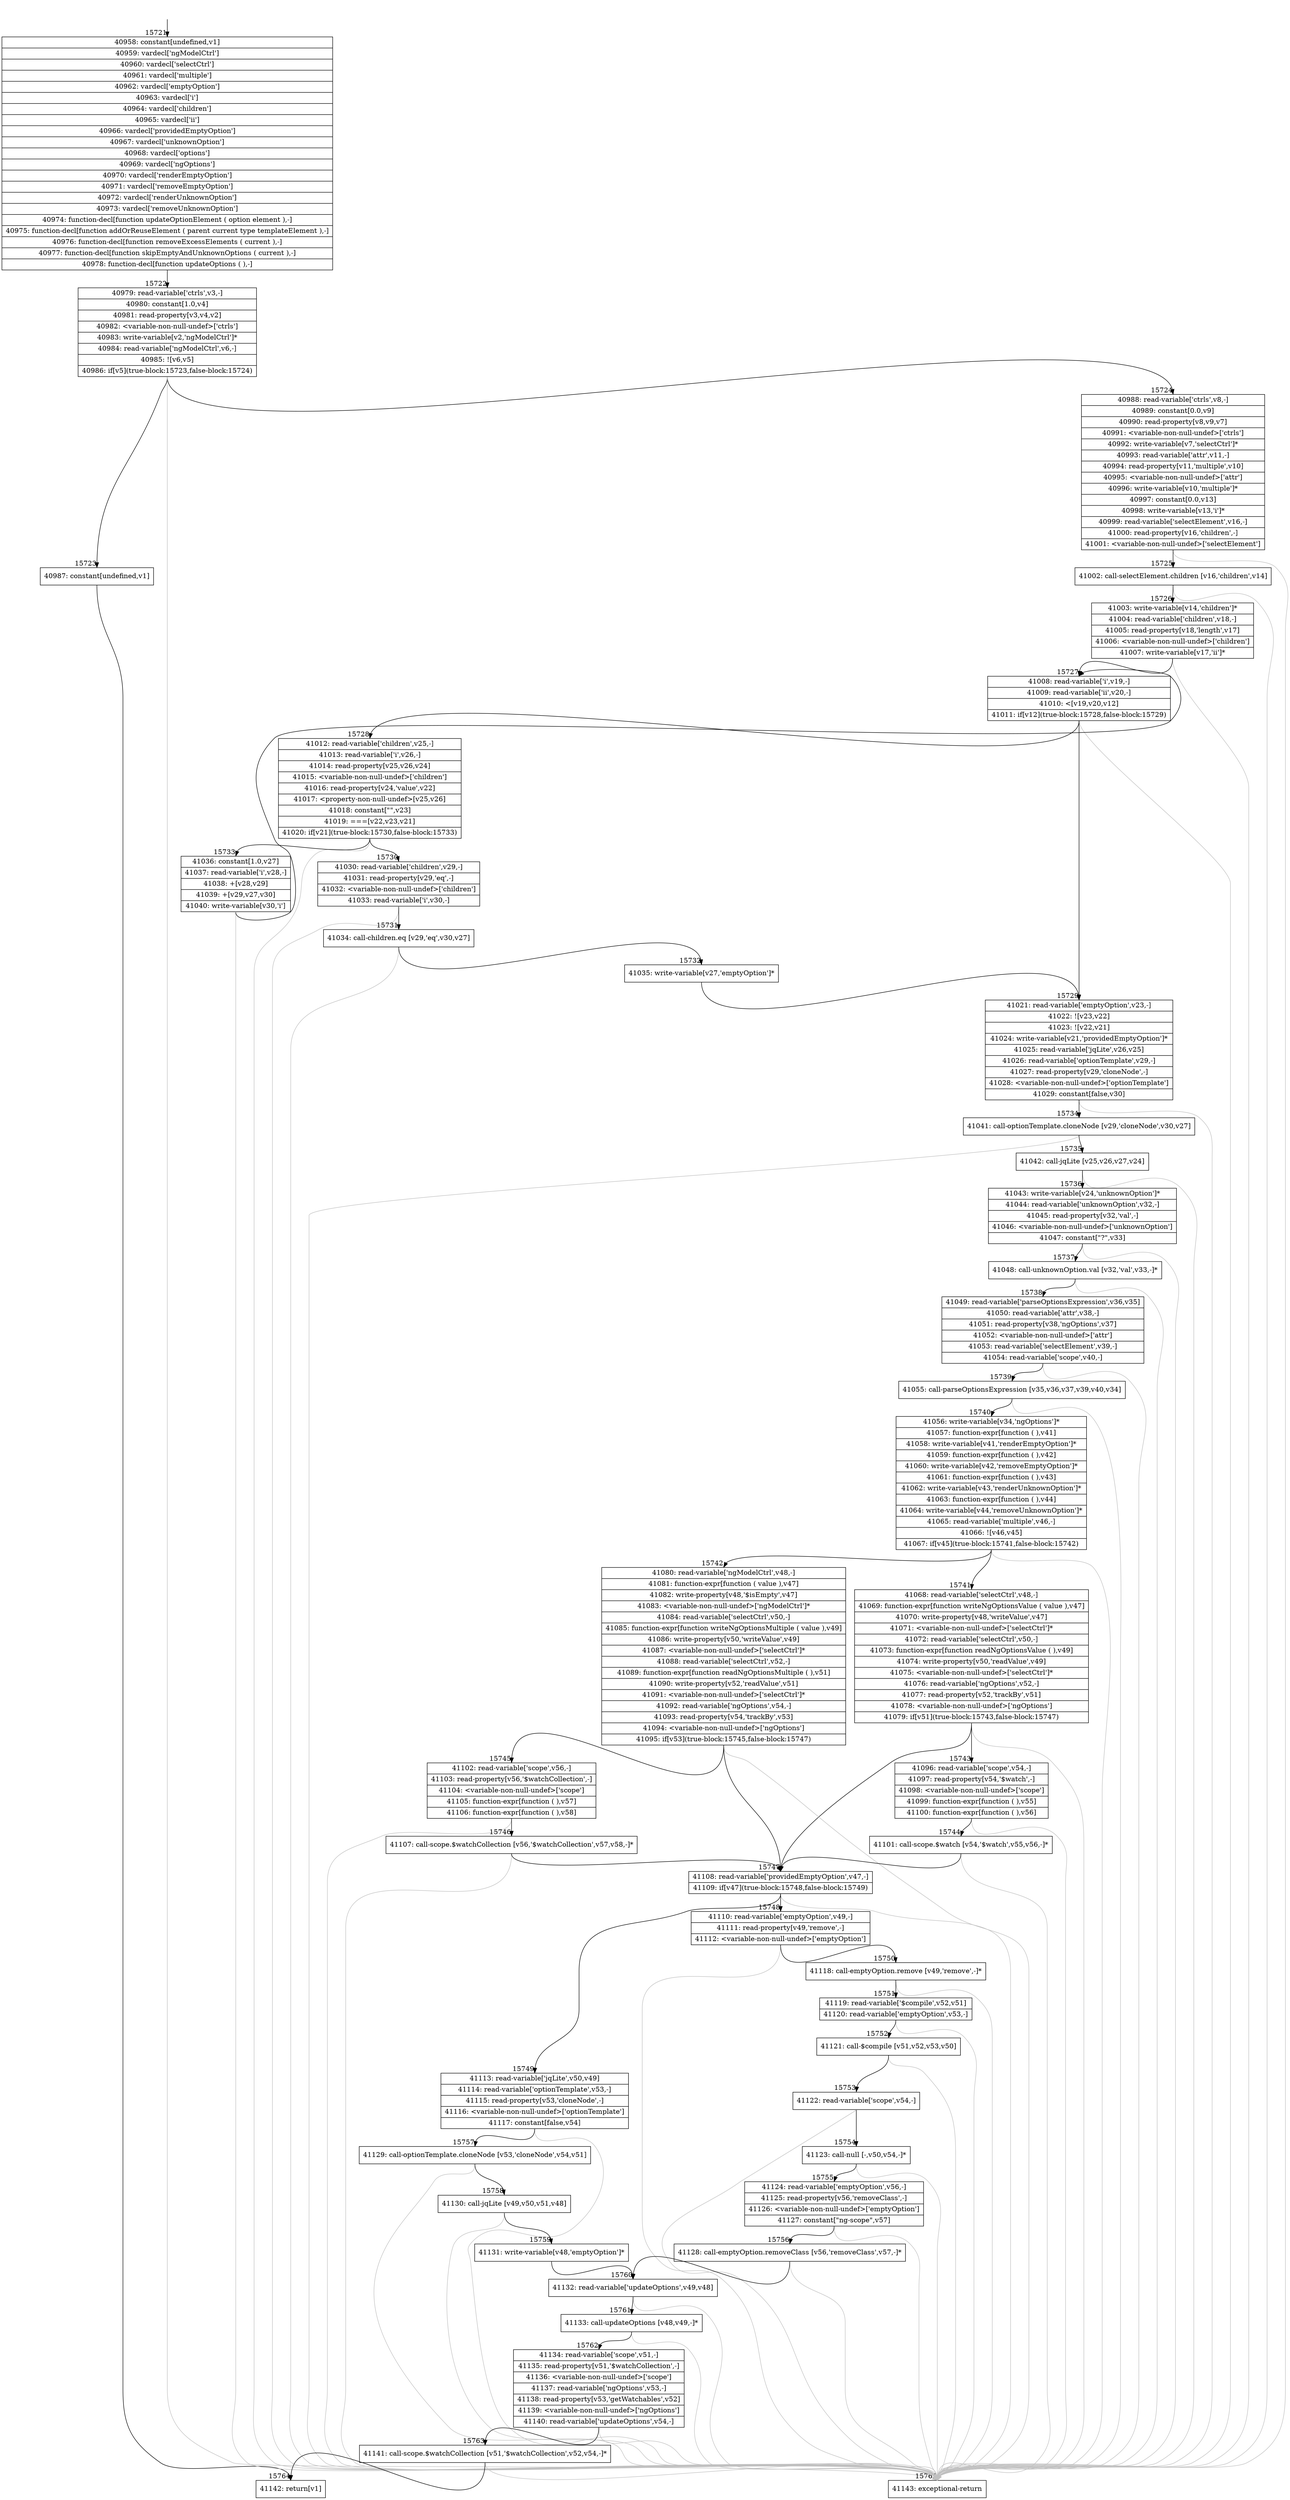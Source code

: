 digraph {
rankdir="TD"
BB_entry1241[shape=none,label=""];
BB_entry1241 -> BB15721 [tailport=s, headport=n, headlabel="    15721"]
BB15721 [shape=record label="{40958: constant[undefined,v1]|40959: vardecl['ngModelCtrl']|40960: vardecl['selectCtrl']|40961: vardecl['multiple']|40962: vardecl['emptyOption']|40963: vardecl['i']|40964: vardecl['children']|40965: vardecl['ii']|40966: vardecl['providedEmptyOption']|40967: vardecl['unknownOption']|40968: vardecl['options']|40969: vardecl['ngOptions']|40970: vardecl['renderEmptyOption']|40971: vardecl['removeEmptyOption']|40972: vardecl['renderUnknownOption']|40973: vardecl['removeUnknownOption']|40974: function-decl[function updateOptionElement ( option element ),-]|40975: function-decl[function addOrReuseElement ( parent current type templateElement ),-]|40976: function-decl[function removeExcessElements ( current ),-]|40977: function-decl[function skipEmptyAndUnknownOptions ( current ),-]|40978: function-decl[function updateOptions ( ),-]}" ] 
BB15721 -> BB15722 [tailport=s, headport=n, headlabel="      15722"]
BB15722 [shape=record label="{40979: read-variable['ctrls',v3,-]|40980: constant[1.0,v4]|40981: read-property[v3,v4,v2]|40982: \<variable-non-null-undef\>['ctrls']|40983: write-variable[v2,'ngModelCtrl']*|40984: read-variable['ngModelCtrl',v6,-]|40985: ![v6,v5]|40986: if[v5](true-block:15723,false-block:15724)}" ] 
BB15722 -> BB15723 [tailport=s, headport=n, headlabel="      15723"]
BB15722 -> BB15724 [tailport=s, headport=n, headlabel="      15724"]
BB15722 -> BB15765 [tailport=s, headport=n, color=gray, headlabel="      15765"]
BB15723 [shape=record label="{40987: constant[undefined,v1]}" ] 
BB15723 -> BB15764 [tailport=s, headport=n, headlabel="      15764"]
BB15724 [shape=record label="{40988: read-variable['ctrls',v8,-]|40989: constant[0.0,v9]|40990: read-property[v8,v9,v7]|40991: \<variable-non-null-undef\>['ctrls']|40992: write-variable[v7,'selectCtrl']*|40993: read-variable['attr',v11,-]|40994: read-property[v11,'multiple',v10]|40995: \<variable-non-null-undef\>['attr']|40996: write-variable[v10,'multiple']*|40997: constant[0.0,v13]|40998: write-variable[v13,'i']*|40999: read-variable['selectElement',v16,-]|41000: read-property[v16,'children',-]|41001: \<variable-non-null-undef\>['selectElement']}" ] 
BB15724 -> BB15725 [tailport=s, headport=n, headlabel="      15725"]
BB15724 -> BB15765 [tailport=s, headport=n, color=gray]
BB15725 [shape=record label="{41002: call-selectElement.children [v16,'children',v14]}" ] 
BB15725 -> BB15726 [tailport=s, headport=n, headlabel="      15726"]
BB15725 -> BB15765 [tailport=s, headport=n, color=gray]
BB15726 [shape=record label="{41003: write-variable[v14,'children']*|41004: read-variable['children',v18,-]|41005: read-property[v18,'length',v17]|41006: \<variable-non-null-undef\>['children']|41007: write-variable[v17,'ii']*}" ] 
BB15726 -> BB15727 [tailport=s, headport=n, headlabel="      15727"]
BB15726 -> BB15765 [tailport=s, headport=n, color=gray]
BB15727 [shape=record label="{41008: read-variable['i',v19,-]|41009: read-variable['ii',v20,-]|41010: \<[v19,v20,v12]|41011: if[v12](true-block:15728,false-block:15729)}" ] 
BB15727 -> BB15728 [tailport=s, headport=n, headlabel="      15728"]
BB15727 -> BB15729 [tailport=s, headport=n, headlabel="      15729"]
BB15727 -> BB15765 [tailport=s, headport=n, color=gray]
BB15728 [shape=record label="{41012: read-variable['children',v25,-]|41013: read-variable['i',v26,-]|41014: read-property[v25,v26,v24]|41015: \<variable-non-null-undef\>['children']|41016: read-property[v24,'value',v22]|41017: \<property-non-null-undef\>[v25,v26]|41018: constant[\"\",v23]|41019: ===[v22,v23,v21]|41020: if[v21](true-block:15730,false-block:15733)}" ] 
BB15728 -> BB15730 [tailport=s, headport=n, headlabel="      15730"]
BB15728 -> BB15733 [tailport=s, headport=n, headlabel="      15733"]
BB15728 -> BB15765 [tailport=s, headport=n, color=gray]
BB15729 [shape=record label="{41021: read-variable['emptyOption',v23,-]|41022: ![v23,v22]|41023: ![v22,v21]|41024: write-variable[v21,'providedEmptyOption']*|41025: read-variable['jqLite',v26,v25]|41026: read-variable['optionTemplate',v29,-]|41027: read-property[v29,'cloneNode',-]|41028: \<variable-non-null-undef\>['optionTemplate']|41029: constant[false,v30]}" ] 
BB15729 -> BB15734 [tailport=s, headport=n, headlabel="      15734"]
BB15729 -> BB15765 [tailport=s, headport=n, color=gray]
BB15730 [shape=record label="{41030: read-variable['children',v29,-]|41031: read-property[v29,'eq',-]|41032: \<variable-non-null-undef\>['children']|41033: read-variable['i',v30,-]}" ] 
BB15730 -> BB15731 [tailport=s, headport=n, headlabel="      15731"]
BB15730 -> BB15765 [tailport=s, headport=n, color=gray]
BB15731 [shape=record label="{41034: call-children.eq [v29,'eq',v30,v27]}" ] 
BB15731 -> BB15732 [tailport=s, headport=n, headlabel="      15732"]
BB15731 -> BB15765 [tailport=s, headport=n, color=gray]
BB15732 [shape=record label="{41035: write-variable[v27,'emptyOption']*}" ] 
BB15732 -> BB15729 [tailport=s, headport=n]
BB15733 [shape=record label="{41036: constant[1.0,v27]|41037: read-variable['i',v28,-]|41038: +[v28,v29]|41039: +[v29,v27,v30]|41040: write-variable[v30,'i']}" ] 
BB15733 -> BB15727 [tailport=s, headport=n]
BB15733 -> BB15765 [tailport=s, headport=n, color=gray]
BB15734 [shape=record label="{41041: call-optionTemplate.cloneNode [v29,'cloneNode',v30,v27]}" ] 
BB15734 -> BB15735 [tailport=s, headport=n, headlabel="      15735"]
BB15734 -> BB15765 [tailport=s, headport=n, color=gray]
BB15735 [shape=record label="{41042: call-jqLite [v25,v26,v27,v24]}" ] 
BB15735 -> BB15736 [tailport=s, headport=n, headlabel="      15736"]
BB15735 -> BB15765 [tailport=s, headport=n, color=gray]
BB15736 [shape=record label="{41043: write-variable[v24,'unknownOption']*|41044: read-variable['unknownOption',v32,-]|41045: read-property[v32,'val',-]|41046: \<variable-non-null-undef\>['unknownOption']|41047: constant[\"?\",v33]}" ] 
BB15736 -> BB15737 [tailport=s, headport=n, headlabel="      15737"]
BB15736 -> BB15765 [tailport=s, headport=n, color=gray]
BB15737 [shape=record label="{41048: call-unknownOption.val [v32,'val',v33,-]*}" ] 
BB15737 -> BB15738 [tailport=s, headport=n, headlabel="      15738"]
BB15737 -> BB15765 [tailport=s, headport=n, color=gray]
BB15738 [shape=record label="{41049: read-variable['parseOptionsExpression',v36,v35]|41050: read-variable['attr',v38,-]|41051: read-property[v38,'ngOptions',v37]|41052: \<variable-non-null-undef\>['attr']|41053: read-variable['selectElement',v39,-]|41054: read-variable['scope',v40,-]}" ] 
BB15738 -> BB15739 [tailport=s, headport=n, headlabel="      15739"]
BB15738 -> BB15765 [tailport=s, headport=n, color=gray]
BB15739 [shape=record label="{41055: call-parseOptionsExpression [v35,v36,v37,v39,v40,v34]}" ] 
BB15739 -> BB15740 [tailport=s, headport=n, headlabel="      15740"]
BB15739 -> BB15765 [tailport=s, headport=n, color=gray]
BB15740 [shape=record label="{41056: write-variable[v34,'ngOptions']*|41057: function-expr[function ( ),v41]|41058: write-variable[v41,'renderEmptyOption']*|41059: function-expr[function ( ),v42]|41060: write-variable[v42,'removeEmptyOption']*|41061: function-expr[function ( ),v43]|41062: write-variable[v43,'renderUnknownOption']*|41063: function-expr[function ( ),v44]|41064: write-variable[v44,'removeUnknownOption']*|41065: read-variable['multiple',v46,-]|41066: ![v46,v45]|41067: if[v45](true-block:15741,false-block:15742)}" ] 
BB15740 -> BB15741 [tailport=s, headport=n, headlabel="      15741"]
BB15740 -> BB15742 [tailport=s, headport=n, headlabel="      15742"]
BB15740 -> BB15765 [tailport=s, headport=n, color=gray]
BB15741 [shape=record label="{41068: read-variable['selectCtrl',v48,-]|41069: function-expr[function writeNgOptionsValue ( value ),v47]|41070: write-property[v48,'writeValue',v47]|41071: \<variable-non-null-undef\>['selectCtrl']*|41072: read-variable['selectCtrl',v50,-]|41073: function-expr[function readNgOptionsValue ( ),v49]|41074: write-property[v50,'readValue',v49]|41075: \<variable-non-null-undef\>['selectCtrl']*|41076: read-variable['ngOptions',v52,-]|41077: read-property[v52,'trackBy',v51]|41078: \<variable-non-null-undef\>['ngOptions']|41079: if[v51](true-block:15743,false-block:15747)}" ] 
BB15741 -> BB15743 [tailport=s, headport=n, headlabel="      15743"]
BB15741 -> BB15747 [tailport=s, headport=n, headlabel="      15747"]
BB15741 -> BB15765 [tailport=s, headport=n, color=gray]
BB15742 [shape=record label="{41080: read-variable['ngModelCtrl',v48,-]|41081: function-expr[function ( value ),v47]|41082: write-property[v48,'$isEmpty',v47]|41083: \<variable-non-null-undef\>['ngModelCtrl']*|41084: read-variable['selectCtrl',v50,-]|41085: function-expr[function writeNgOptionsMultiple ( value ),v49]|41086: write-property[v50,'writeValue',v49]|41087: \<variable-non-null-undef\>['selectCtrl']*|41088: read-variable['selectCtrl',v52,-]|41089: function-expr[function readNgOptionsMultiple ( ),v51]|41090: write-property[v52,'readValue',v51]|41091: \<variable-non-null-undef\>['selectCtrl']*|41092: read-variable['ngOptions',v54,-]|41093: read-property[v54,'trackBy',v53]|41094: \<variable-non-null-undef\>['ngOptions']|41095: if[v53](true-block:15745,false-block:15747)}" ] 
BB15742 -> BB15745 [tailport=s, headport=n, headlabel="      15745"]
BB15742 -> BB15747 [tailport=s, headport=n]
BB15742 -> BB15765 [tailport=s, headport=n, color=gray]
BB15743 [shape=record label="{41096: read-variable['scope',v54,-]|41097: read-property[v54,'$watch',-]|41098: \<variable-non-null-undef\>['scope']|41099: function-expr[function ( ),v55]|41100: function-expr[function ( ),v56]}" ] 
BB15743 -> BB15744 [tailport=s, headport=n, headlabel="      15744"]
BB15743 -> BB15765 [tailport=s, headport=n, color=gray]
BB15744 [shape=record label="{41101: call-scope.$watch [v54,'$watch',v55,v56,-]*}" ] 
BB15744 -> BB15747 [tailport=s, headport=n]
BB15744 -> BB15765 [tailport=s, headport=n, color=gray]
BB15745 [shape=record label="{41102: read-variable['scope',v56,-]|41103: read-property[v56,'$watchCollection',-]|41104: \<variable-non-null-undef\>['scope']|41105: function-expr[function ( ),v57]|41106: function-expr[function ( ),v58]}" ] 
BB15745 -> BB15746 [tailport=s, headport=n, headlabel="      15746"]
BB15745 -> BB15765 [tailport=s, headport=n, color=gray]
BB15746 [shape=record label="{41107: call-scope.$watchCollection [v56,'$watchCollection',v57,v58,-]*}" ] 
BB15746 -> BB15747 [tailport=s, headport=n]
BB15746 -> BB15765 [tailport=s, headport=n, color=gray]
BB15747 [shape=record label="{41108: read-variable['providedEmptyOption',v47,-]|41109: if[v47](true-block:15748,false-block:15749)}" ] 
BB15747 -> BB15748 [tailport=s, headport=n, headlabel="      15748"]
BB15747 -> BB15749 [tailport=s, headport=n, headlabel="      15749"]
BB15747 -> BB15765 [tailport=s, headport=n, color=gray]
BB15748 [shape=record label="{41110: read-variable['emptyOption',v49,-]|41111: read-property[v49,'remove',-]|41112: \<variable-non-null-undef\>['emptyOption']}" ] 
BB15748 -> BB15750 [tailport=s, headport=n, headlabel="      15750"]
BB15748 -> BB15765 [tailport=s, headport=n, color=gray]
BB15749 [shape=record label="{41113: read-variable['jqLite',v50,v49]|41114: read-variable['optionTemplate',v53,-]|41115: read-property[v53,'cloneNode',-]|41116: \<variable-non-null-undef\>['optionTemplate']|41117: constant[false,v54]}" ] 
BB15749 -> BB15757 [tailport=s, headport=n, headlabel="      15757"]
BB15749 -> BB15765 [tailport=s, headport=n, color=gray]
BB15750 [shape=record label="{41118: call-emptyOption.remove [v49,'remove',-]*}" ] 
BB15750 -> BB15751 [tailport=s, headport=n, headlabel="      15751"]
BB15750 -> BB15765 [tailport=s, headport=n, color=gray]
BB15751 [shape=record label="{41119: read-variable['$compile',v52,v51]|41120: read-variable['emptyOption',v53,-]}" ] 
BB15751 -> BB15752 [tailport=s, headport=n, headlabel="      15752"]
BB15751 -> BB15765 [tailport=s, headport=n, color=gray]
BB15752 [shape=record label="{41121: call-$compile [v51,v52,v53,v50]}" ] 
BB15752 -> BB15753 [tailport=s, headport=n, headlabel="      15753"]
BB15752 -> BB15765 [tailport=s, headport=n, color=gray]
BB15753 [shape=record label="{41122: read-variable['scope',v54,-]}" ] 
BB15753 -> BB15754 [tailport=s, headport=n, headlabel="      15754"]
BB15753 -> BB15765 [tailport=s, headport=n, color=gray]
BB15754 [shape=record label="{41123: call-null [-,v50,v54,-]*}" ] 
BB15754 -> BB15755 [tailport=s, headport=n, headlabel="      15755"]
BB15754 -> BB15765 [tailport=s, headport=n, color=gray]
BB15755 [shape=record label="{41124: read-variable['emptyOption',v56,-]|41125: read-property[v56,'removeClass',-]|41126: \<variable-non-null-undef\>['emptyOption']|41127: constant[\"ng-scope\",v57]}" ] 
BB15755 -> BB15756 [tailport=s, headport=n, headlabel="      15756"]
BB15755 -> BB15765 [tailport=s, headport=n, color=gray]
BB15756 [shape=record label="{41128: call-emptyOption.removeClass [v56,'removeClass',v57,-]*}" ] 
BB15756 -> BB15760 [tailport=s, headport=n, headlabel="      15760"]
BB15756 -> BB15765 [tailport=s, headport=n, color=gray]
BB15757 [shape=record label="{41129: call-optionTemplate.cloneNode [v53,'cloneNode',v54,v51]}" ] 
BB15757 -> BB15758 [tailport=s, headport=n, headlabel="      15758"]
BB15757 -> BB15765 [tailport=s, headport=n, color=gray]
BB15758 [shape=record label="{41130: call-jqLite [v49,v50,v51,v48]}" ] 
BB15758 -> BB15759 [tailport=s, headport=n, headlabel="      15759"]
BB15758 -> BB15765 [tailport=s, headport=n, color=gray]
BB15759 [shape=record label="{41131: write-variable[v48,'emptyOption']*}" ] 
BB15759 -> BB15760 [tailport=s, headport=n]
BB15760 [shape=record label="{41132: read-variable['updateOptions',v49,v48]}" ] 
BB15760 -> BB15761 [tailport=s, headport=n, headlabel="      15761"]
BB15760 -> BB15765 [tailport=s, headport=n, color=gray]
BB15761 [shape=record label="{41133: call-updateOptions [v48,v49,-]*}" ] 
BB15761 -> BB15762 [tailport=s, headport=n, headlabel="      15762"]
BB15761 -> BB15765 [tailport=s, headport=n, color=gray]
BB15762 [shape=record label="{41134: read-variable['scope',v51,-]|41135: read-property[v51,'$watchCollection',-]|41136: \<variable-non-null-undef\>['scope']|41137: read-variable['ngOptions',v53,-]|41138: read-property[v53,'getWatchables',v52]|41139: \<variable-non-null-undef\>['ngOptions']|41140: read-variable['updateOptions',v54,-]}" ] 
BB15762 -> BB15763 [tailport=s, headport=n, headlabel="      15763"]
BB15762 -> BB15765 [tailport=s, headport=n, color=gray]
BB15763 [shape=record label="{41141: call-scope.$watchCollection [v51,'$watchCollection',v52,v54,-]*}" ] 
BB15763 -> BB15764 [tailport=s, headport=n]
BB15763 -> BB15765 [tailport=s, headport=n, color=gray]
BB15764 [shape=record label="{41142: return[v1]}" ] 
BB15765 [shape=record label="{41143: exceptional-return}" ] 
//#$~ 26442
}
